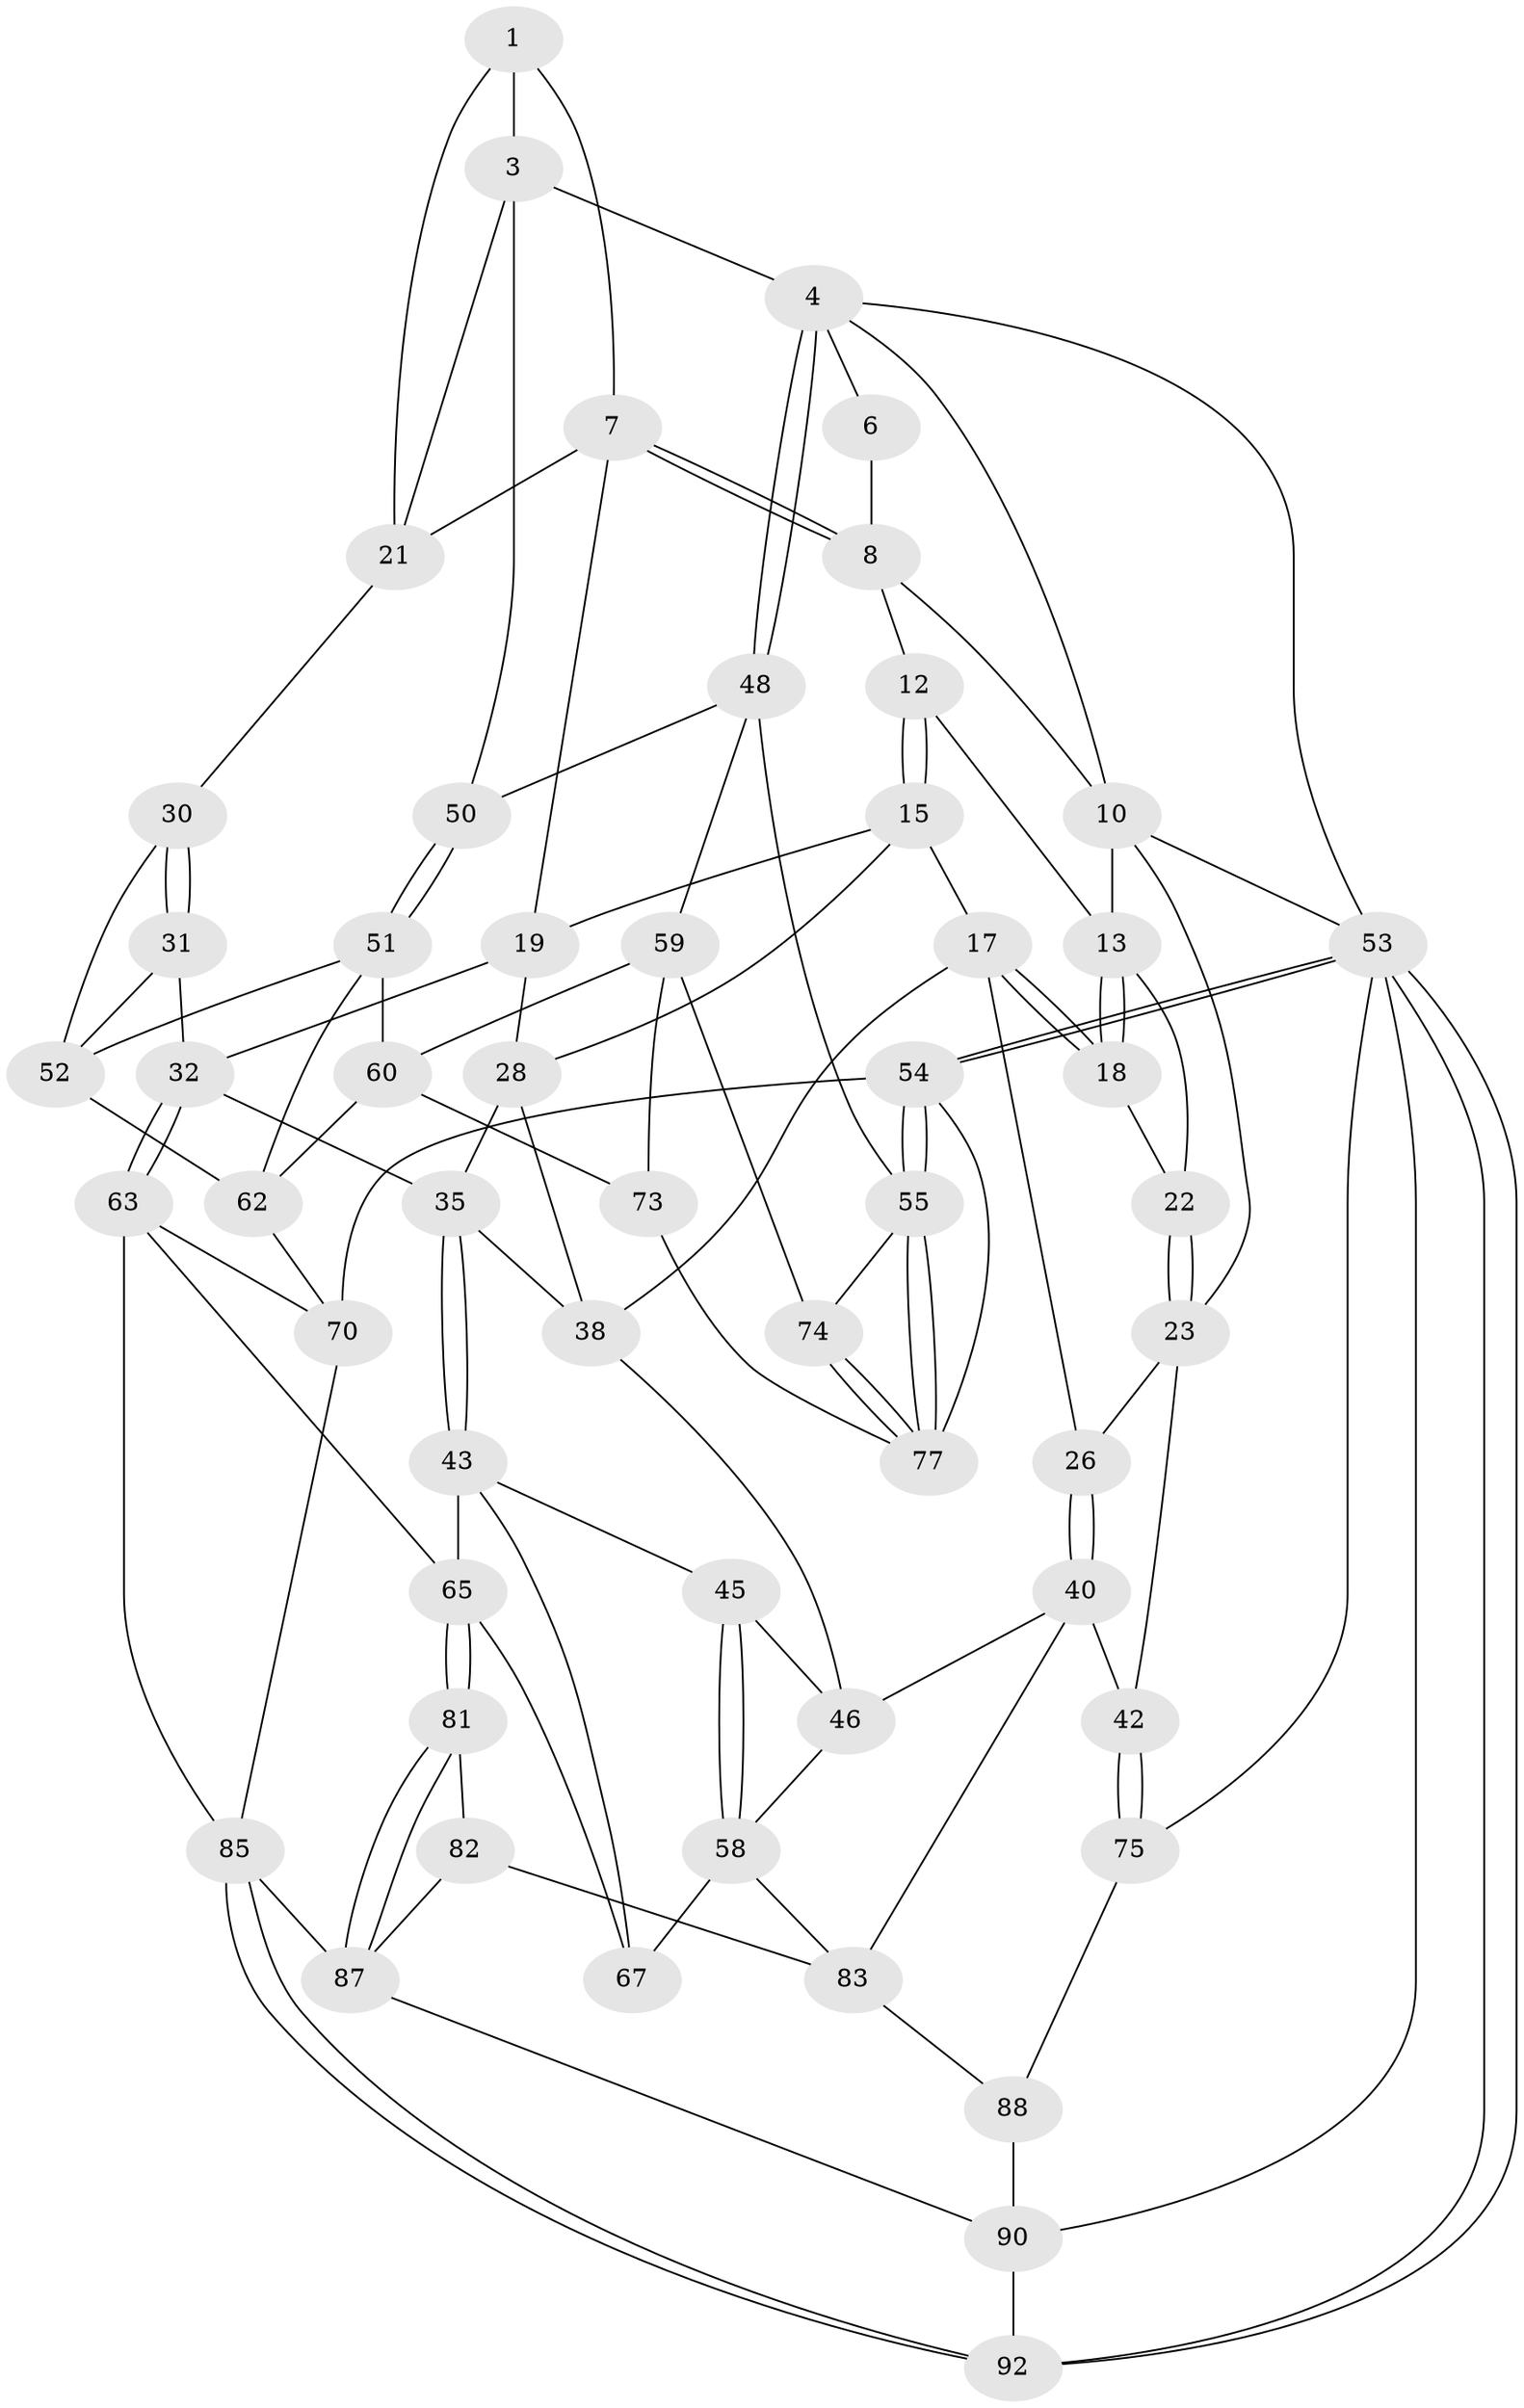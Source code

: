 // original degree distribution, {3: 0.021739130434782608, 5: 0.5652173913043478, 4: 0.21739130434782608, 6: 0.1956521739130435}
// Generated by graph-tools (version 1.1) at 2025/11/02/27/25 16:11:54]
// undirected, 55 vertices, 123 edges
graph export_dot {
graph [start="1"]
  node [color=gray90,style=filled];
  1 [pos="+0.5293072244485608+0",super="+2"];
  3 [pos="+0.7745720916189897+0.17833965764156415",super="+34"];
  4 [pos="+1+0",super="+5"];
  6 [pos="+0.5023020868685604+0"];
  7 [pos="+0.46116248752609584+0.15027455371914195",super="+20"];
  8 [pos="+0.18946125659444676+0",super="+9"];
  10 [pos="+0+0",super="+11"];
  12 [pos="+0.25493646971902545+0.12033448030352846"];
  13 [pos="+0.20142450387100438+0.18604769043679964",super="+14"];
  15 [pos="+0.2743130014871229+0.14387184646617326",super="+16"];
  17 [pos="+0.18440464393779524+0.34271927742130787",super="+25"];
  18 [pos="+0.16623195599138854+0.2414534458755601"];
  19 [pos="+0.35360920734471146+0.20781963731484832",super="+27"];
  21 [pos="+0.597645650514599+0.31198432699504686",super="+29"];
  22 [pos="+0.0962407580293015+0.2068554702105942"];
  23 [pos="+0+0.33690853771129675",super="+24"];
  26 [pos="+0.10025850532032929+0.3859438857851266"];
  28 [pos="+0.2995767143444596+0.30656759592186145",super="+37"];
  30 [pos="+0.5727238699083437+0.4059151876735863"];
  31 [pos="+0.5302677073793848+0.4472022801572662"];
  32 [pos="+0.5100561225282834+0.46233604956186947",super="+33"];
  35 [pos="+0.45416894631020577+0.48169789583917333",super="+36"];
  38 [pos="+0.2575897017661951+0.43779746169587314",super="+39"];
  40 [pos="+0.009625543233266058+0.6375425339053725",super="+41"];
  42 [pos="+0+0.6793982398939401"];
  43 [pos="+0.39462620286010236+0.547127950938434",super="+44"];
  45 [pos="+0.23380570628674568+0.5396957254702605"];
  46 [pos="+0.19559907185003778+0.4977680109807156",super="+47"];
  48 [pos="+1+0.43432548742691524",super="+49"];
  50 [pos="+0.8789499107616104+0.4502227555349688"];
  51 [pos="+0.8170662701466335+0.5300119810146136",super="+61"];
  52 [pos="+0.7005169980372301+0.51061713936968",super="+57"];
  53 [pos="+1+1",super="+76"];
  54 [pos="+1+0.9347007149313754",super="+79"];
  55 [pos="+1+0.8265743584132479",super="+56"];
  58 [pos="+0.23705961453548527+0.6872613123619273",super="+68"];
  59 [pos="+0.8882397451789547+0.6384655732487947",super="+72"];
  60 [pos="+0.8796627342865518+0.636662005089462",super="+71"];
  62 [pos="+0.7441306056151333+0.6372947502081996",super="+69"];
  63 [pos="+0.5752890662246993+0.6862015737133869",super="+64"];
  65 [pos="+0.4443333990882801+0.7523139325823776",super="+66"];
  67 [pos="+0.2648902675715139+0.6777425821649903"];
  70 [pos="+0.6871141504067793+0.6919313052043364",super="+80"];
  73 [pos="+0.8536410386561508+0.7331259473575056"];
  74 [pos="+0.9338884981392288+0.6557076767583888"];
  75 [pos="+0+0.9137701950033355"];
  77 [pos="+0.9272437147579394+0.7573100453960089",super="+78"];
  81 [pos="+0.4146494468341419+0.7953461688762334"];
  82 [pos="+0.3154115661464205+0.8560761577932249"];
  83 [pos="+0.24098700632113118+0.843555552748712",super="+84"];
  85 [pos="+0.756174173419248+0.9173742736835347",super="+86"];
  87 [pos="+0.537778041586362+0.9210690870238724",super="+89"];
  88 [pos="+0.19045999424214502+0.8830310708626051"];
  90 [pos="+0.4620703504519212+1",super="+91"];
  92 [pos="+0.8217741884927593+1"];
  1 -- 7;
  1 -- 3;
  1 -- 21;
  3 -- 4;
  3 -- 50;
  3 -- 21;
  4 -- 48;
  4 -- 48;
  4 -- 10;
  4 -- 53;
  4 -- 6;
  6 -- 8;
  7 -- 8;
  7 -- 8;
  7 -- 19;
  7 -- 21;
  8 -- 12;
  8 -- 10;
  10 -- 53;
  10 -- 23;
  10 -- 13;
  12 -- 13;
  12 -- 15;
  12 -- 15;
  13 -- 18;
  13 -- 18;
  13 -- 22;
  15 -- 19;
  15 -- 17;
  15 -- 28;
  17 -- 18;
  17 -- 18;
  17 -- 26;
  17 -- 38;
  18 -- 22;
  19 -- 28;
  19 -- 32;
  21 -- 30;
  22 -- 23;
  22 -- 23;
  23 -- 26;
  23 -- 42;
  26 -- 40;
  26 -- 40;
  28 -- 35;
  28 -- 38;
  30 -- 31;
  30 -- 31;
  30 -- 52;
  31 -- 32;
  31 -- 52;
  32 -- 63;
  32 -- 63;
  32 -- 35;
  35 -- 43;
  35 -- 43;
  35 -- 38;
  38 -- 46;
  40 -- 42;
  40 -- 83;
  40 -- 46;
  42 -- 75;
  42 -- 75;
  43 -- 67;
  43 -- 45;
  43 -- 65;
  45 -- 46;
  45 -- 58;
  45 -- 58;
  46 -- 58;
  48 -- 55;
  48 -- 50;
  48 -- 59;
  50 -- 51;
  50 -- 51;
  51 -- 52;
  51 -- 60;
  51 -- 62;
  52 -- 62;
  53 -- 54;
  53 -- 54;
  53 -- 92;
  53 -- 92;
  53 -- 75;
  53 -- 90;
  54 -- 55;
  54 -- 55;
  54 -- 77;
  54 -- 70;
  55 -- 77;
  55 -- 77;
  55 -- 74;
  58 -- 83;
  58 -- 67;
  59 -- 60;
  59 -- 73;
  59 -- 74;
  60 -- 73;
  60 -- 62;
  62 -- 70;
  63 -- 70;
  63 -- 65;
  63 -- 85;
  65 -- 81;
  65 -- 81;
  65 -- 67;
  70 -- 85;
  73 -- 77;
  74 -- 77;
  74 -- 77;
  75 -- 88;
  81 -- 82;
  81 -- 87;
  81 -- 87;
  82 -- 83;
  82 -- 87;
  83 -- 88;
  85 -- 92;
  85 -- 92;
  85 -- 87;
  87 -- 90;
  88 -- 90;
  90 -- 92;
}
